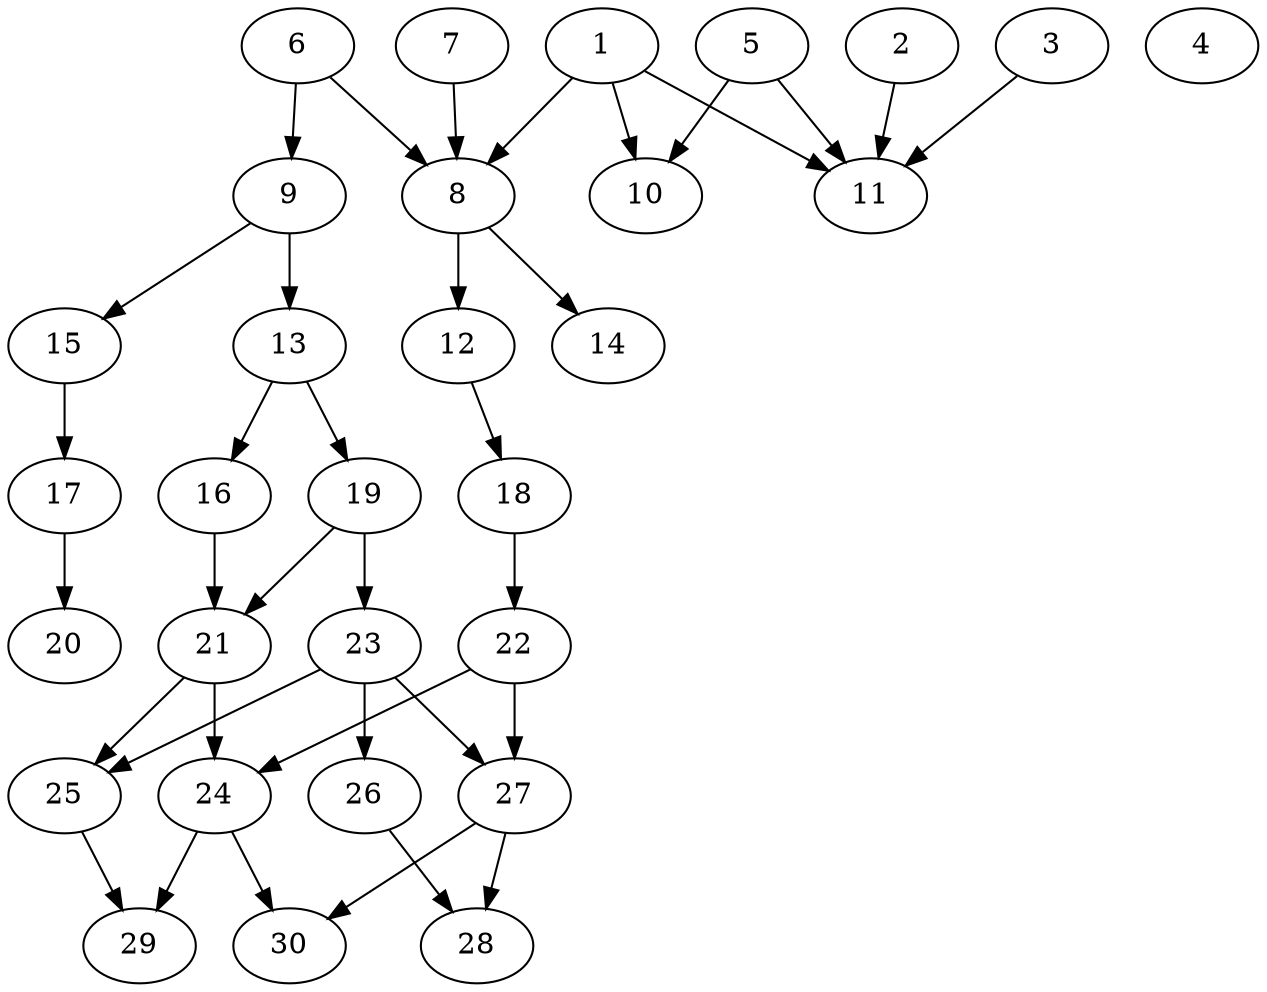 // DAG automatically generated by daggen at Fri Jul 29 10:40:32 2022
// daggen.exe --dot -n 30 --ccr 0.5 --fat 0.5 --regular 0.5 --density 0.5 -o data\30/random_30_58.gv 
digraph G {
  1 [compute_size="784327713122", trans_size="1037035", result_size="54272", ram="33474656",alpha="0.07"]
  1 -> 8 [size ="54272"]
  1 -> 10 [size ="54272"]
  1 -> 11 [size ="54272"]
  2 [compute_size="368293445632", trans_size="283564", result_size="9216", ram="27941744",alpha="0.19"]
  2 -> 11 [size ="9216"]
  3 [compute_size="119088087040", trans_size="128931", result_size="91136", ram="8605856",alpha="0.07"]
  3 -> 11 [size ="91136"]
  4 [compute_size="1073741824000", trans_size="356357", result_size="0", ram="13273904",alpha="0.06"]
  5 [compute_size="14535475200", trans_size="760825", result_size="1024", ram="25437440",alpha="0.18"]
  5 -> 10 [size ="1024"]
  5 -> 11 [size ="1024"]
  6 [compute_size="9679351808", trans_size="800786", result_size="9216", ram="20522288",alpha="0.09"]
  6 -> 8 [size ="9216"]
  6 -> 9 [size ="9216"]
  7 [compute_size="468766927822", trans_size="272087", result_size="9216", ram="24111632",alpha="0.02"]
  7 -> 8 [size ="9216"]
  8 [compute_size="549755813888", trans_size="860983", result_size="91136", ram="8580512",alpha="0.08"]
  8 -> 12 [size ="91136"]
  8 -> 14 [size ="91136"]
  9 [compute_size="4578361344", trans_size="490945", result_size="13312", ram="12687824",alpha="0.07"]
  9 -> 13 [size ="13312"]
  9 -> 15 [size ="13312"]
  10 [compute_size="5362432000", trans_size="391171", result_size="0", ram="26113808",alpha="0.11"]
  11 [compute_size="28179231646", trans_size="503189", result_size="0", ram="6652784",alpha="0.07"]
  12 [compute_size="1938216960", trans_size="1030098", result_size="29696", ram="43450688",alpha="0.15"]
  12 -> 18 [size ="29696"]
  13 [compute_size="340975616", trans_size="151917", result_size="70656", ram="34222304",alpha="0.20"]
  13 -> 16 [size ="70656"]
  13 -> 19 [size ="70656"]
  14 [compute_size="368293445632", trans_size="249517", result_size="0", ram="13291328",alpha="0.07"]
  15 [compute_size="315908212441", trans_size="159365", result_size="1024", ram="20905616",alpha="0.15"]
  15 -> 17 [size ="1024"]
  16 [compute_size="178870026240", trans_size="45588", result_size="74752", ram="38564048",alpha="0.09"]
  16 -> 21 [size ="74752"]
  17 [compute_size="28991029248", trans_size="998801", result_size="29696", ram="15605552",alpha="0.17"]
  17 -> 20 [size ="29696"]
  18 [compute_size="8589934592", trans_size="189320", result_size="70656", ram="32696912",alpha="0.03"]
  18 -> 22 [size ="70656"]
  19 [compute_size="68719476736", trans_size="24937", result_size="74752", ram="772976",alpha="0.16"]
  19 -> 21 [size ="74752"]
  19 -> 23 [size ="74752"]
  20 [compute_size="694771157718", trans_size="947779", result_size="0", ram="48264464",alpha="0.06"]
  21 [compute_size="13186457600", trans_size="514506", result_size="1024", ram="8414192",alpha="0.14"]
  21 -> 24 [size ="1024"]
  21 -> 25 [size ="1024"]
  22 [compute_size="782757789696", trans_size="905420", result_size="54272", ram="36392384",alpha="0.18"]
  22 -> 24 [size ="54272"]
  22 -> 27 [size ="54272"]
  23 [compute_size="368293445632", trans_size="698614", result_size="9216", ram="43986080",alpha="0.06"]
  23 -> 25 [size ="9216"]
  23 -> 26 [size ="9216"]
  23 -> 27 [size ="9216"]
  24 [compute_size="134217728000", trans_size="131169", result_size="1024", ram="5304800",alpha="0.18"]
  24 -> 29 [size ="1024"]
  24 -> 30 [size ="1024"]
  25 [compute_size="316453623692", trans_size="532313", result_size="13312", ram="20946800",alpha="0.09"]
  25 -> 29 [size ="13312"]
  26 [compute_size="186323828736", trans_size="606416", result_size="74752", ram="15120848",alpha="0.19"]
  26 -> 28 [size ="74752"]
  27 [compute_size="2764099584", trans_size="568118", result_size="29696", ram="38440496",alpha="0.03"]
  27 -> 28 [size ="29696"]
  27 -> 30 [size ="29696"]
  28 [compute_size="368293445632", trans_size="541168", result_size="0", ram="43016672",alpha="0.14"]
  29 [compute_size="782757789696", trans_size="300060", result_size="0", ram="11122832",alpha="0.15"]
  30 [compute_size="294435408237", trans_size="682086", result_size="0", ram="38247248",alpha="0.11"]
}
